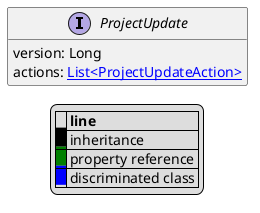 @startuml

hide empty fields
hide empty methods
legend
|= |= line |
|<back:black>   </back>| inheritance |
|<back:green>   </back>| property reference |
|<back:blue>   </back>| discriminated class |
endlegend
interface ProjectUpdate [[ProjectUpdate.svg]]  {
    version: Long
    actions: [[ProjectUpdateAction.svg List<ProjectUpdateAction>]]
}






@enduml
